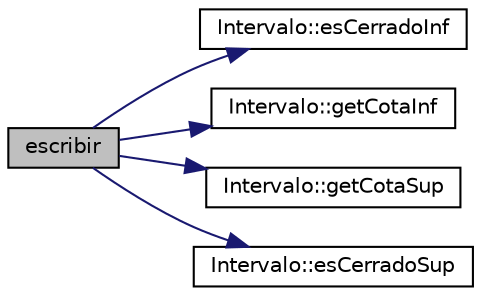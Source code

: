 digraph "escribir"
{
  edge [fontname="Helvetica",fontsize="10",labelfontname="Helvetica",labelfontsize="10"];
  node [fontname="Helvetica",fontsize="10",shape=record];
  rankdir="LR";
  Node1 [label="escribir",height=0.2,width=0.4,color="black", fillcolor="grey75", style="filled", fontcolor="black"];
  Node1 -> Node2 [color="midnightblue",fontsize="10",style="solid",fontname="Helvetica"];
  Node2 [label="Intervalo::esCerradoInf",height=0.2,width=0.4,color="black", fillcolor="white", style="filled",URL="$classIntervalo.html#a6737cfbda201a3a6e11a716d2568d322",tooltip="Consulta si el intervalo es cerrado en su cota inferior. "];
  Node1 -> Node3 [color="midnightblue",fontsize="10",style="solid",fontname="Helvetica"];
  Node3 [label="Intervalo::getCotaInf",height=0.2,width=0.4,color="black", fillcolor="white", style="filled",URL="$classIntervalo.html#af8170b68c6d6a63192db6685b90f782f",tooltip="Devuelve la cota inferior del intervalo. "];
  Node1 -> Node4 [color="midnightblue",fontsize="10",style="solid",fontname="Helvetica"];
  Node4 [label="Intervalo::getCotaSup",height=0.2,width=0.4,color="black", fillcolor="white", style="filled",URL="$classIntervalo.html#a7f8ff94ce16f90a81a3c55f36044893b",tooltip="Devuelve la cota superior del intervalo. "];
  Node1 -> Node5 [color="midnightblue",fontsize="10",style="solid",fontname="Helvetica"];
  Node5 [label="Intervalo::esCerradoSup",height=0.2,width=0.4,color="black", fillcolor="white", style="filled",URL="$classIntervalo.html#ad0c5573ee88ffbfda8f78454b78d91a6",tooltip="Consulta si el intervalo es cerrado en su cota superior. "];
}
